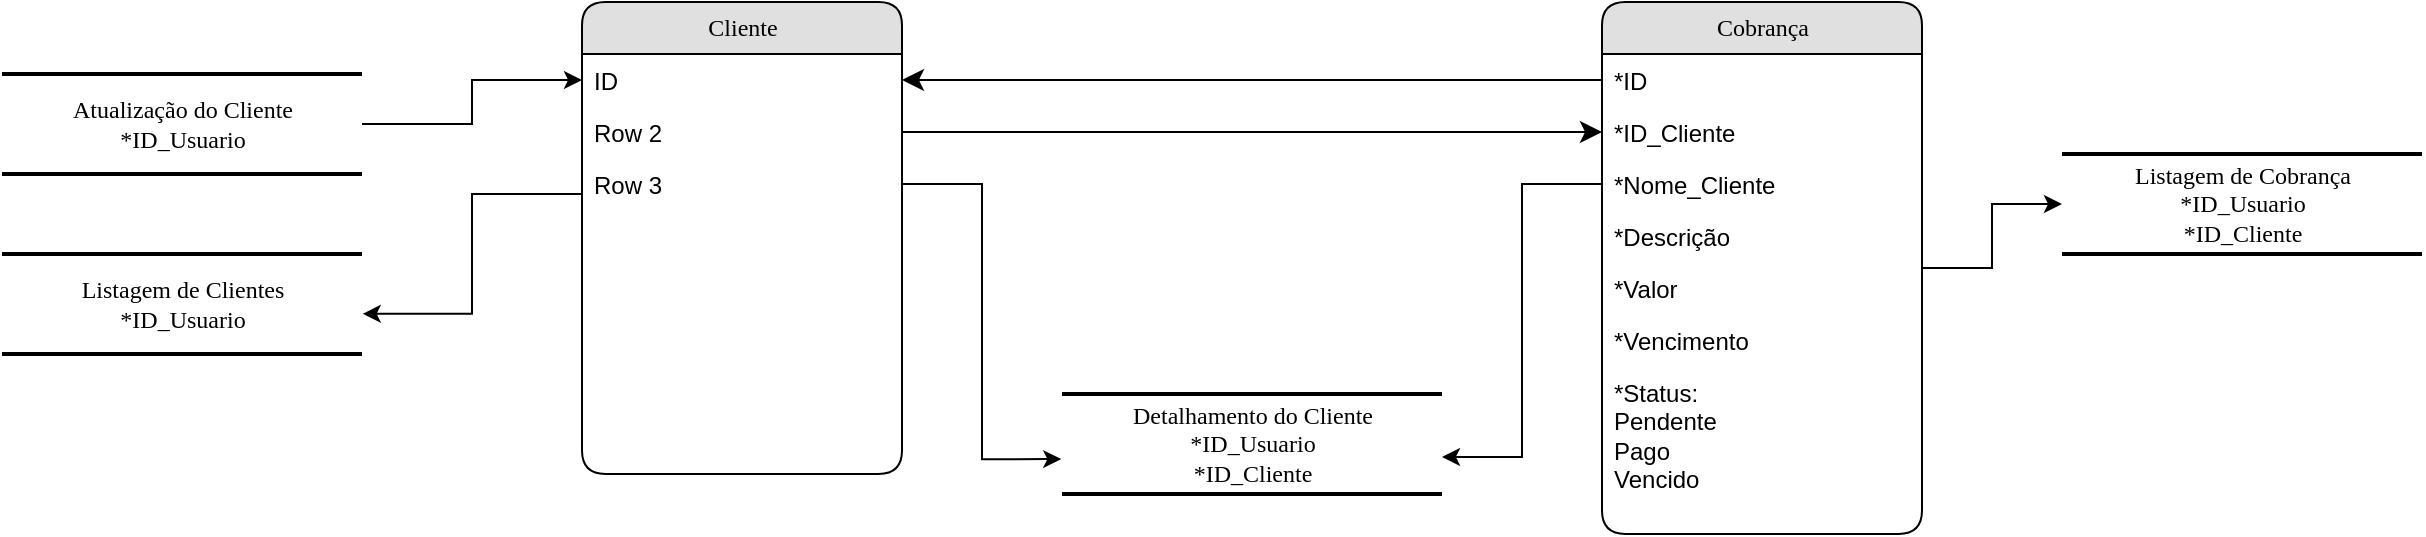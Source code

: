 <mxfile version="22.1.3" type="github">
  <diagram name="Page-1" id="b520641d-4fe3-3701-9064-5fc419738815">
    <mxGraphModel dx="2403" dy="721" grid="1" gridSize="10" guides="1" tooltips="1" connect="1" arrows="1" fold="1" page="1" pageScale="1" pageWidth="1100" pageHeight="850" background="none" math="0" shadow="0">
      <root>
        <mxCell id="0" />
        <mxCell id="1" parent="0" />
        <mxCell id="21ea969265ad0168-6" value="Cliente" style="swimlane;html=1;fontStyle=0;childLayout=stackLayout;horizontal=1;startSize=26;fillColor=#e0e0e0;horizontalStack=0;resizeParent=1;resizeLast=0;collapsible=1;marginBottom=0;swimlaneFillColor=#ffffff;align=center;rounded=1;shadow=0;comic=0;labelBackgroundColor=none;strokeWidth=1;fontFamily=Verdana;fontSize=12" parent="1" vertex="1">
          <mxGeometry x="160" y="74" width="160" height="236" as="geometry">
            <mxRectangle x="160" y="74" width="90" height="30" as="alternateBounds" />
          </mxGeometry>
        </mxCell>
        <mxCell id="21ea969265ad0168-7" value="ID" style="text;html=1;strokeColor=none;fillColor=none;spacingLeft=4;spacingRight=4;whiteSpace=wrap;overflow=hidden;rotatable=0;points=[[0,0.5],[1,0.5]];portConstraint=eastwest;" parent="21ea969265ad0168-6" vertex="1">
          <mxGeometry y="26" width="160" height="26" as="geometry" />
        </mxCell>
        <mxCell id="21ea969265ad0168-8" value="Row 2" style="text;html=1;strokeColor=none;fillColor=none;spacingLeft=4;spacingRight=4;whiteSpace=wrap;overflow=hidden;rotatable=0;points=[[0,0.5],[1,0.5]];portConstraint=eastwest;" parent="21ea969265ad0168-6" vertex="1">
          <mxGeometry y="52" width="160" height="26" as="geometry" />
        </mxCell>
        <mxCell id="21ea969265ad0168-9" value="Row 3" style="text;html=1;strokeColor=none;fillColor=none;spacingLeft=4;spacingRight=4;whiteSpace=wrap;overflow=hidden;rotatable=0;points=[[0,0.5],[1,0.5]];portConstraint=eastwest;" parent="21ea969265ad0168-6" vertex="1">
          <mxGeometry y="78" width="160" height="26" as="geometry" />
        </mxCell>
        <mxCell id="Zm4vIwyWhvjDK9uSqo7d-21" value="" style="edgeStyle=orthogonalEdgeStyle;rounded=0;orthogonalLoop=1;jettySize=auto;html=1;" edge="1" parent="1" source="21ea969265ad0168-10" target="Zm4vIwyWhvjDK9uSqo7d-20">
          <mxGeometry relative="1" as="geometry" />
        </mxCell>
        <mxCell id="21ea969265ad0168-10" value="Cobrança" style="swimlane;html=1;fontStyle=0;childLayout=stackLayout;horizontal=1;startSize=26;fillColor=#e0e0e0;horizontalStack=0;resizeParent=1;resizeLast=0;collapsible=1;marginBottom=0;swimlaneFillColor=#ffffff;align=center;rounded=1;shadow=0;comic=0;labelBackgroundColor=none;strokeWidth=1;fontFamily=Verdana;fontSize=12" parent="1" vertex="1">
          <mxGeometry x="670" y="74" width="160" height="266" as="geometry" />
        </mxCell>
        <mxCell id="21ea969265ad0168-11" value="*ID" style="text;html=1;strokeColor=none;fillColor=none;spacingLeft=4;spacingRight=4;whiteSpace=wrap;overflow=hidden;rotatable=0;points=[[0,0.5],[1,0.5]];portConstraint=eastwest;" parent="21ea969265ad0168-10" vertex="1">
          <mxGeometry y="26" width="160" height="26" as="geometry" />
        </mxCell>
        <mxCell id="21ea969265ad0168-12" value="*ID_Cliente" style="text;html=1;strokeColor=none;fillColor=none;spacingLeft=4;spacingRight=4;whiteSpace=wrap;overflow=hidden;rotatable=0;points=[[0,0.5],[1,0.5]];portConstraint=eastwest;" parent="21ea969265ad0168-10" vertex="1">
          <mxGeometry y="52" width="160" height="26" as="geometry" />
        </mxCell>
        <mxCell id="21ea969265ad0168-52" value="*Nome_Cliente" style="text;html=1;strokeColor=none;fillColor=none;spacingLeft=4;spacingRight=4;whiteSpace=wrap;overflow=hidden;rotatable=0;points=[[0,0.5],[1,0.5]];portConstraint=eastwest;" parent="21ea969265ad0168-10" vertex="1">
          <mxGeometry y="78" width="160" height="26" as="geometry" />
        </mxCell>
        <mxCell id="21ea969265ad0168-13" value="*Descrição" style="text;html=1;strokeColor=none;fillColor=none;spacingLeft=4;spacingRight=4;whiteSpace=wrap;overflow=hidden;rotatable=0;points=[[0,0.5],[1,0.5]];portConstraint=eastwest;" parent="21ea969265ad0168-10" vertex="1">
          <mxGeometry y="104" width="160" height="26" as="geometry" />
        </mxCell>
        <mxCell id="Zm4vIwyWhvjDK9uSqo7d-1" value="*Valor" style="text;html=1;strokeColor=none;fillColor=none;spacingLeft=4;spacingRight=4;whiteSpace=wrap;overflow=hidden;rotatable=0;points=[[0,0.5],[1,0.5]];portConstraint=eastwest;" vertex="1" parent="21ea969265ad0168-10">
          <mxGeometry y="130" width="160" height="26" as="geometry" />
        </mxCell>
        <mxCell id="Zm4vIwyWhvjDK9uSqo7d-2" value="*Vencimento" style="text;html=1;strokeColor=none;fillColor=none;spacingLeft=4;spacingRight=4;whiteSpace=wrap;overflow=hidden;rotatable=0;points=[[0,0.5],[1,0.5]];portConstraint=eastwest;" vertex="1" parent="21ea969265ad0168-10">
          <mxGeometry y="156" width="160" height="26" as="geometry" />
        </mxCell>
        <mxCell id="Zm4vIwyWhvjDK9uSqo7d-3" value="*Status:&lt;br&gt;&lt;span style=&quot;background-color: initial;&quot;&gt;Pendente&amp;nbsp;&lt;br&gt;&lt;/span&gt;&lt;span style=&quot;background-color: initial;&quot;&gt;Pago&amp;nbsp;&lt;br&gt;&lt;/span&gt;&lt;span style=&quot;background-color: initial;&quot;&gt;Vencido&lt;/span&gt;&lt;span style=&quot;background-color: initial;&quot;&gt;&lt;br&gt;&lt;/span&gt;" style="text;html=1;strokeColor=none;fillColor=none;spacingLeft=4;spacingRight=4;whiteSpace=wrap;overflow=hidden;rotatable=0;points=[[0,0.5],[1,0.5]];portConstraint=eastwest;" vertex="1" parent="21ea969265ad0168-10">
          <mxGeometry y="182" width="160" height="68" as="geometry" />
        </mxCell>
        <mxCell id="21ea969265ad0168-39" style="edgeStyle=orthogonalEdgeStyle;html=1;entryX=0;entryY=0.5;labelBackgroundColor=none;startFill=0;startSize=8;endFill=1;endSize=8;fontFamily=Verdana;fontSize=12;exitX=1;exitY=0.5;" parent="1" source="21ea969265ad0168-8" target="21ea969265ad0168-12" edge="1">
          <mxGeometry relative="1" as="geometry">
            <Array as="points" />
          </mxGeometry>
        </mxCell>
        <mxCell id="21ea969265ad0168-40" style="edgeStyle=orthogonalEdgeStyle;html=1;exitX=0;exitY=0.5;entryX=1;entryY=0.5;labelBackgroundColor=none;startFill=0;startSize=8;endFill=1;endSize=8;fontFamily=Verdana;fontSize=12;" parent="1" source="21ea969265ad0168-11" target="21ea969265ad0168-7" edge="1">
          <mxGeometry relative="1" as="geometry" />
        </mxCell>
        <mxCell id="Zm4vIwyWhvjDK9uSqo7d-6" value="Atualização do Cliente&lt;br&gt;*ID_Usuario" style="html=1;rounded=0;shadow=0;comic=0;labelBackgroundColor=none;strokeWidth=2;fontFamily=Verdana;fontSize=12;align=center;shape=mxgraph.ios7ui.horLines;" vertex="1" parent="1">
          <mxGeometry x="-130" y="110" width="180" height="50" as="geometry" />
        </mxCell>
        <mxCell id="Zm4vIwyWhvjDK9uSqo7d-7" style="edgeStyle=orthogonalEdgeStyle;rounded=0;orthogonalLoop=1;jettySize=auto;html=1;" edge="1" parent="1" source="Zm4vIwyWhvjDK9uSqo7d-6" target="21ea969265ad0168-7">
          <mxGeometry relative="1" as="geometry" />
        </mxCell>
        <mxCell id="Zm4vIwyWhvjDK9uSqo7d-8" value="Detalhamento do Cliente&lt;br&gt;*ID_Usuario&lt;br&gt;*ID_Cliente" style="html=1;rounded=0;shadow=0;comic=0;labelBackgroundColor=none;strokeWidth=2;fontFamily=Verdana;fontSize=12;align=center;shape=mxgraph.ios7ui.horLines;" vertex="1" parent="1">
          <mxGeometry x="400" y="270" width="190" height="50" as="geometry" />
        </mxCell>
        <mxCell id="Zm4vIwyWhvjDK9uSqo7d-13" style="edgeStyle=orthogonalEdgeStyle;rounded=0;orthogonalLoop=1;jettySize=auto;html=1;entryX=-0.002;entryY=0.651;entryDx=0;entryDy=0;entryPerimeter=0;" edge="1" parent="1" source="21ea969265ad0168-9" target="Zm4vIwyWhvjDK9uSqo7d-8">
          <mxGeometry relative="1" as="geometry" />
        </mxCell>
        <mxCell id="Zm4vIwyWhvjDK9uSqo7d-16" style="edgeStyle=orthogonalEdgeStyle;rounded=0;orthogonalLoop=1;jettySize=auto;html=1;exitX=0;exitY=0.5;exitDx=0;exitDy=0;entryX=1;entryY=0.629;entryDx=0;entryDy=0;entryPerimeter=0;" edge="1" parent="1" source="21ea969265ad0168-52" target="Zm4vIwyWhvjDK9uSqo7d-8">
          <mxGeometry relative="1" as="geometry" />
        </mxCell>
        <mxCell id="Zm4vIwyWhvjDK9uSqo7d-17" value="Listagem de Clientes&lt;br&gt;*ID_Usuario" style="html=1;rounded=0;shadow=0;comic=0;labelBackgroundColor=none;strokeWidth=2;fontFamily=Verdana;fontSize=12;align=center;shape=mxgraph.ios7ui.horLines;" vertex="1" parent="1">
          <mxGeometry x="-130" y="200" width="180" height="50" as="geometry" />
        </mxCell>
        <mxCell id="Zm4vIwyWhvjDK9uSqo7d-19" style="edgeStyle=orthogonalEdgeStyle;rounded=0;orthogonalLoop=1;jettySize=auto;html=1;exitX=0;exitY=0.5;exitDx=0;exitDy=0;entryX=1.002;entryY=0.598;entryDx=0;entryDy=0;entryPerimeter=0;" edge="1" parent="1" source="21ea969265ad0168-8" target="Zm4vIwyWhvjDK9uSqo7d-17">
          <mxGeometry relative="1" as="geometry">
            <Array as="points">
              <mxPoint x="160" y="170" />
              <mxPoint x="105" y="170" />
              <mxPoint x="105" y="230" />
            </Array>
          </mxGeometry>
        </mxCell>
        <mxCell id="Zm4vIwyWhvjDK9uSqo7d-20" value="Listagem de Cobrança&lt;br&gt;*ID_Usuario&lt;br&gt;*ID_Cliente" style="html=1;rounded=0;shadow=0;comic=0;labelBackgroundColor=none;strokeWidth=2;fontFamily=Verdana;fontSize=12;align=center;shape=mxgraph.ios7ui.horLines;" vertex="1" parent="1">
          <mxGeometry x="900" y="150" width="180" height="50" as="geometry" />
        </mxCell>
      </root>
    </mxGraphModel>
  </diagram>
</mxfile>
